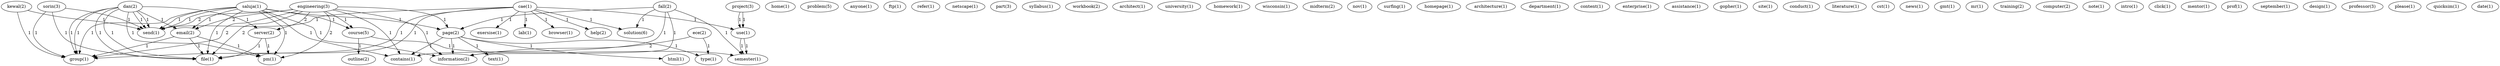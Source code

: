 digraph G {
  dan [ label="dan(1)" ];
  server [ label="server(2)" ];
  email [ label="email(2)" ];
  pm [ label="pm(1)" ];
  file [ label="file(1)" ];
  group [ label="group(1)" ];
  send [ label="send(1)" ];
  home [ label="home(1)" ];
  engineering [ label="engineering(3)" ];
  course [ label="course(5)" ];
  page [ label="page(2)" ];
  contains [ label="contains(1)" ];
  information [ label="information(2)" ];
  saluja [ label="saluja(2)" ];
  problem [ label="problem(5)" ];
  anyone [ label="anyone(1)" ];
  ftp [ label="ftp(1)" ];
  refer [ label="refer(1)" ];
  netscape [ label="netscape(1)" ];
  part [ label="part(3)" ];
  project [ label="project(3)" ];
  use [ label="use(1)" ];
  use [ label="use(1)" ];
  syllabus [ label="syllabus(1)" ];
  dan [ label="dan(2)" ];
  outline [ label="outline(2)" ];
  semester [ label="semester(1)" ];
  sorin [ label="sorin(3)" ];
  workbook [ label="workbook(2)" ];
  architect [ label="architect(1)" ];
  university [ label="university(1)" ];
  homework [ label="homework(1)" ];
  cae [ label="cae(1)" ];
  lab [ label="lab(1)" ];
  solution [ label="solution(6)" ];
  browser [ label="browser(1)" ];
  help [ label="help(2)" ];
  exersise [ label="exersise(1)" ];
  wisconsin [ label="wisconsin(1)" ];
  midterm [ label="midterm(2)" ];
  nov [ label="nov(1)" ];
  fall [ label="fall(2)" ];
  surfing [ label="surfing(1)" ];
  homepage [ label="homepage(1)" ];
  text [ label="text(1)" ];
  html [ label="html(1)" ];
  type [ label="type(1)" ];
  architecture [ label="architecture(1)" ];
  department [ label="department(1)" ];
  content [ label="content(1)" ];
  ece [ label="ece(2)" ];
  enterprise [ label="enterprise(1)" ];
  assistance [ label="assistance(1)" ];
  gopher [ label="gopher(1)" ];
  site [ label="site(1)" ];
  conduct [ label="conduct(1)" ];
  literature [ label="literature(1)" ];
  kewal [ label="kewal(2)" ];
  cst [ label="cst(1)" ];
  news [ label="news(1)" ];
  gmt [ label="gmt(1)" ];
  mr [ label="mr(1)" ];
  saluja [ label="saluja(1)" ];
  training [ label="training(2)" ];
  computer [ label="computer(2)" ];
  note [ label="note(1)" ];
  intro [ label="intro(1)" ];
  click [ label="click(1)" ];
  mentor [ label="mentor(1)" ];
  prof [ label="prof(1)" ];
  september [ label="september(1)" ];
  design [ label="design(1)" ];
  professor [ label="professor(3)" ];
  please [ label="please(1)" ];
  quicksim [ label="quicksim(1)" ];
  date [ label="date(1)" ];
  dan -> server [ label="1" ];
  dan -> email [ label="1" ];
  dan -> pm [ label="1" ];
  dan -> file [ label="1" ];
  dan -> group [ label="1" ];
  dan -> send [ label="1" ];
  engineering -> server [ label="2" ];
  engineering -> email [ label="2" ];
  engineering -> pm [ label="2" ];
  engineering -> course [ label="1" ];
  engineering -> page [ label="1" ];
  engineering -> file [ label="2" ];
  engineering -> contains [ label="1" ];
  engineering -> information [ label="1" ];
  engineering -> group [ label="2" ];
  engineering -> send [ label="2" ];
  server -> pm [ label="1" ];
  server -> file [ label="1" ];
  saluja -> email [ label="1" ];
  saluja -> pm [ label="1" ];
  saluja -> course [ label="1" ];
  saluja -> page [ label="1" ];
  saluja -> file [ label="1" ];
  saluja -> contains [ label="1" ];
  saluja -> information [ label="1" ];
  saluja -> group [ label="1" ];
  saluja -> send [ label="1" ];
  email -> pm [ label="1" ];
  email -> file [ label="1" ];
  email -> group [ label="1" ];
  project -> use [ label="1" ];
  project -> use [ label="1" ];
  dan -> file [ label="1" ];
  dan -> group [ label="1" ];
  dan -> send [ label="1" ];
  course -> outline [ label="1" ];
  course -> semester [ label="1" ];
  sorin -> file [ label="1" ];
  sorin -> group [ label="1" ];
  sorin -> send [ label="1" ];
  use -> semester [ label="1" ];
  cae -> use [ label="1" ];
  cae -> lab [ label="1" ];
  cae -> solution [ label="1" ];
  cae -> file [ label="1" ];
  cae -> browser [ label="1" ];
  cae -> help [ label="1" ];
  cae -> exersise [ label="1" ];
  cae -> group [ label="1" ];
  cae -> send [ label="1" ];
  use -> semester [ label="1" ];
  fall -> page [ label="1" ];
  fall -> solution [ label="1" ];
  fall -> contains [ label="1" ];
  fall -> information [ label="1" ];
  fall -> semester [ label="1" ];
  page -> contains [ label="1" ];
  page -> text [ label="1" ];
  page -> html [ label="1" ];
  page -> information [ label="1" ];
  page -> type [ label="1" ];
  ece -> information [ label="2" ];
  ece -> type [ label="1" ];
  kewal -> group [ label="1" ];
  kewal -> send [ label="1" ];
  saluja -> send [ label="1" ];
}
